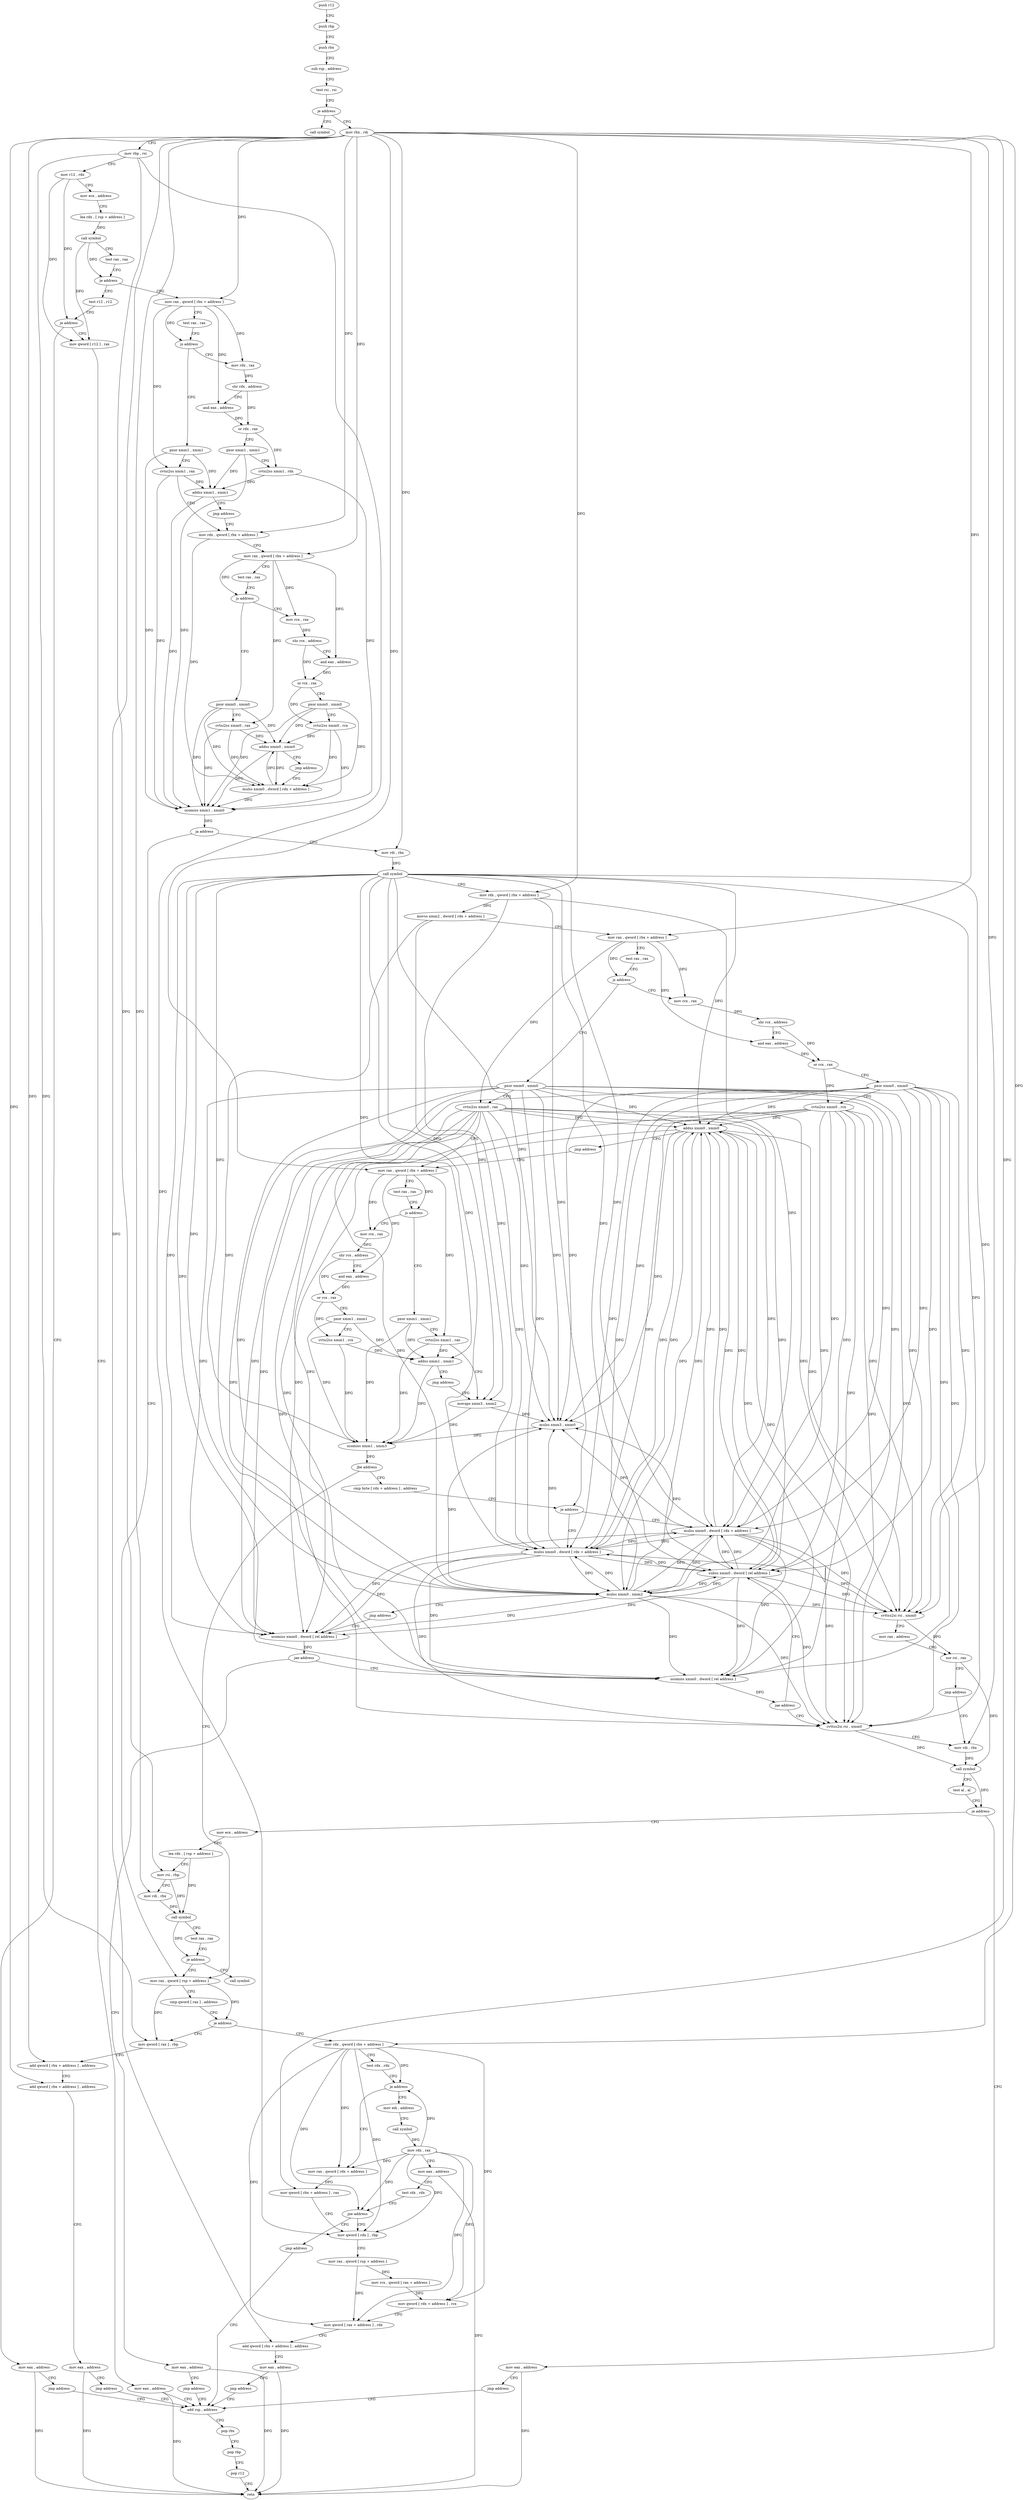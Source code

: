 digraph "func" {
"4278250" [label = "push r12" ]
"4278252" [label = "push rbp" ]
"4278253" [label = "push rbx" ]
"4278254" [label = "sub rsp , address" ]
"4278258" [label = "test rsi , rsi" ]
"4278261" [label = "je address" ]
"4278319" [label = "call symbol" ]
"4278263" [label = "mov rbx , rdi" ]
"4278266" [label = "mov rbp , rsi" ]
"4278269" [label = "mov r12 , rdx" ]
"4278272" [label = "mov ecx , address" ]
"4278277" [label = "lea rdx , [ rsp + address ]" ]
"4278282" [label = "call symbol" ]
"4278287" [label = "test rax , rax" ]
"4278290" [label = "je address" ]
"4278324" [label = "mov rax , qword [ rbx + address ]" ]
"4278292" [label = "test r12 , r12" ]
"4278328" [label = "test rax , rax" ]
"4278331" [label = "js address" ]
"4278449" [label = "mov rdx , rax" ]
"4278333" [label = "pxor xmm1 , xmm1" ]
"4278295" [label = "je address" ]
"4278843" [label = "mov eax , address" ]
"4278301" [label = "mov qword [ r12 ] , rax" ]
"4278452" [label = "shr rdx , address" ]
"4278455" [label = "and eax , address" ]
"4278458" [label = "or rdx , rax" ]
"4278461" [label = "pxor xmm1 , xmm1" ]
"4278465" [label = "cvtsi2ss xmm1 , rdx" ]
"4278470" [label = "addss xmm1 , xmm1" ]
"4278474" [label = "jmp address" ]
"4278342" [label = "mov rdx , qword [ rbx + address ]" ]
"4278337" [label = "cvtsi2ss xmm1 , rax" ]
"4278848" [label = "jmp address" ]
"4278310" [label = "add rsp , address" ]
"4278305" [label = "mov eax , address" ]
"4278346" [label = "mov rax , qword [ rbx + address ]" ]
"4278350" [label = "test rax , rax" ]
"4278353" [label = "js address" ]
"4278479" [label = "mov rcx , rax" ]
"4278355" [label = "pxor xmm0 , xmm0" ]
"4278482" [label = "shr rcx , address" ]
"4278485" [label = "and eax , address" ]
"4278488" [label = "or rcx , rax" ]
"4278491" [label = "pxor xmm0 , xmm0" ]
"4278495" [label = "cvtsi2ss xmm0 , rcx" ]
"4278500" [label = "addss xmm0 , xmm0" ]
"4278504" [label = "jmp address" ]
"4278364" [label = "mulss xmm0 , dword [ rdx + address ]" ]
"4278359" [label = "cvtsi2ss xmm0 , rax" ]
"4278314" [label = "pop rbx" ]
"4278315" [label = "pop rbp" ]
"4278316" [label = "pop r12" ]
"4278318" [label = "retn" ]
"4278369" [label = "ucomiss xmm1 , xmm0" ]
"4278372" [label = "ja address" ]
"4278509" [label = "mov rdi , rbx" ]
"4278378" [label = "mov rax , qword [ rsp + address ]" ]
"4278512" [label = "call symbol" ]
"4278517" [label = "mov rdx , qword [ rbx + address ]" ]
"4278521" [label = "movss xmm2 , dword [ rdx + address ]" ]
"4278526" [label = "mov rax , qword [ rbx + address ]" ]
"4278530" [label = "test rax , rax" ]
"4278533" [label = "js address" ]
"4278683" [label = "mov rcx , rax" ]
"4278539" [label = "pxor xmm0 , xmm0" ]
"4278383" [label = "cmp qword [ rax ] , address" ]
"4278387" [label = "je address" ]
"4278820" [label = "mov qword [ rax ] , rbp" ]
"4278393" [label = "mov rdx , qword [ rbx + address ]" ]
"4278686" [label = "shr rcx , address" ]
"4278689" [label = "and eax , address" ]
"4278692" [label = "or rcx , rax" ]
"4278695" [label = "pxor xmm0 , xmm0" ]
"4278699" [label = "cvtsi2ss xmm0 , rcx" ]
"4278704" [label = "addss xmm0 , xmm0" ]
"4278708" [label = "jmp address" ]
"4278548" [label = "mov rax , qword [ rbx + address ]" ]
"4278543" [label = "cvtsi2ss xmm0 , rax" ]
"4278823" [label = "add qword [ rbx + address ] , address" ]
"4278828" [label = "add qword [ rbx + address ] , address" ]
"4278833" [label = "mov eax , address" ]
"4278838" [label = "jmp address" ]
"4278397" [label = "test rdx , rdx" ]
"4278400" [label = "je address" ]
"4278788" [label = "mov edi , address" ]
"4278406" [label = "mov rax , qword [ rdx + address ]" ]
"4278552" [label = "test rax , rax" ]
"4278555" [label = "js address" ]
"4278713" [label = "mov rcx , rax" ]
"4278561" [label = "pxor xmm1 , xmm1" ]
"4278716" [label = "shr rcx , address" ]
"4278719" [label = "and eax , address" ]
"4278722" [label = "or rcx , rax" ]
"4278725" [label = "pxor xmm1 , xmm1" ]
"4278729" [label = "cvtsi2ss xmm1 , rcx" ]
"4278734" [label = "addss xmm1 , xmm1" ]
"4278738" [label = "jmp address" ]
"4278570" [label = "movaps xmm3 , xmm2" ]
"4278565" [label = "cvtsi2ss xmm1 , rax" ]
"4278793" [label = "call symbol" ]
"4278798" [label = "mov rdx , rax" ]
"4278801" [label = "mov eax , address" ]
"4278806" [label = "test rdx , rdx" ]
"4278809" [label = "jne address" ]
"4278414" [label = "mov qword [ rdx ] , rbp" ]
"4278815" [label = "jmp address" ]
"4278410" [label = "mov qword [ rbx + address ] , rax" ]
"4278573" [label = "mulss xmm3 , xmm0" ]
"4278577" [label = "ucomiss xmm1 , xmm3" ]
"4278580" [label = "jbe address" ]
"4278586" [label = "cmp byte [ rdx + address ] , address" ]
"4278590" [label = "je address" ]
"4278743" [label = "mulss xmm0 , dword [ rdx + address ]" ]
"4278596" [label = "mulss xmm0 , dword [ rdx + address ]" ]
"4278417" [label = "mov rax , qword [ rsp + address ]" ]
"4278422" [label = "mov rcx , qword [ rax + address ]" ]
"4278426" [label = "mov qword [ rdx + address ] , rcx" ]
"4278430" [label = "mov qword [ rax + address ] , rdx" ]
"4278434" [label = "add qword [ rbx + address ] , address" ]
"4278439" [label = "mov eax , address" ]
"4278444" [label = "jmp address" ]
"4278748" [label = "mulss xmm0 , xmm2" ]
"4278752" [label = "jmp address" ]
"4278601" [label = "ucomiss xmm0 , dword [ rel address ]" ]
"4278608" [label = "jae address" ]
"4278853" [label = "mov eax , address" ]
"4278614" [label = "ucomiss xmm0 , dword [ rel address ]" ]
"4278858" [label = "jmp address" ]
"4278621" [label = "jae address" ]
"4278757" [label = "subss xmm0 , dword [ rel address ]" ]
"4278627" [label = "cvttss2si rsi , xmm0" ]
"4278765" [label = "cvttss2si rsi , xmm0" ]
"4278770" [label = "mov rax , address" ]
"4278780" [label = "xor rsi , rax" ]
"4278783" [label = "jmp address" ]
"4278632" [label = "mov rdi , rbx" ]
"4278635" [label = "call symbol" ]
"4278640" [label = "test al , al" ]
"4278642" [label = "je address" ]
"4278863" [label = "mov eax , address" ]
"4278648" [label = "mov ecx , address" ]
"4278868" [label = "jmp address" ]
"4278653" [label = "lea rdx , [ rsp + address ]" ]
"4278658" [label = "mov rsi , rbp" ]
"4278661" [label = "mov rdi , rbx" ]
"4278664" [label = "call symbol" ]
"4278669" [label = "test rax , rax" ]
"4278672" [label = "je address" ]
"4278678" [label = "call symbol" ]
"4278250" -> "4278252" [ label = "CFG" ]
"4278252" -> "4278253" [ label = "CFG" ]
"4278253" -> "4278254" [ label = "CFG" ]
"4278254" -> "4278258" [ label = "CFG" ]
"4278258" -> "4278261" [ label = "CFG" ]
"4278261" -> "4278319" [ label = "CFG" ]
"4278261" -> "4278263" [ label = "CFG" ]
"4278263" -> "4278266" [ label = "CFG" ]
"4278263" -> "4278324" [ label = "DFG" ]
"4278263" -> "4278342" [ label = "DFG" ]
"4278263" -> "4278346" [ label = "DFG" ]
"4278263" -> "4278509" [ label = "DFG" ]
"4278263" -> "4278517" [ label = "DFG" ]
"4278263" -> "4278526" [ label = "DFG" ]
"4278263" -> "4278823" [ label = "DFG" ]
"4278263" -> "4278828" [ label = "DFG" ]
"4278263" -> "4278393" [ label = "DFG" ]
"4278263" -> "4278548" [ label = "DFG" ]
"4278263" -> "4278410" [ label = "DFG" ]
"4278263" -> "4278434" [ label = "DFG" ]
"4278263" -> "4278632" [ label = "DFG" ]
"4278263" -> "4278661" [ label = "DFG" ]
"4278266" -> "4278269" [ label = "CFG" ]
"4278266" -> "4278820" [ label = "DFG" ]
"4278266" -> "4278414" [ label = "DFG" ]
"4278266" -> "4278658" [ label = "DFG" ]
"4278269" -> "4278272" [ label = "CFG" ]
"4278269" -> "4278295" [ label = "DFG" ]
"4278269" -> "4278301" [ label = "DFG" ]
"4278272" -> "4278277" [ label = "CFG" ]
"4278277" -> "4278282" [ label = "DFG" ]
"4278282" -> "4278287" [ label = "CFG" ]
"4278282" -> "4278290" [ label = "DFG" ]
"4278282" -> "4278301" [ label = "DFG" ]
"4278287" -> "4278290" [ label = "CFG" ]
"4278290" -> "4278324" [ label = "CFG" ]
"4278290" -> "4278292" [ label = "CFG" ]
"4278324" -> "4278328" [ label = "CFG" ]
"4278324" -> "4278331" [ label = "DFG" ]
"4278324" -> "4278449" [ label = "DFG" ]
"4278324" -> "4278455" [ label = "DFG" ]
"4278324" -> "4278337" [ label = "DFG" ]
"4278292" -> "4278295" [ label = "CFG" ]
"4278328" -> "4278331" [ label = "CFG" ]
"4278331" -> "4278449" [ label = "CFG" ]
"4278331" -> "4278333" [ label = "CFG" ]
"4278449" -> "4278452" [ label = "DFG" ]
"4278333" -> "4278337" [ label = "CFG" ]
"4278333" -> "4278470" [ label = "DFG" ]
"4278333" -> "4278369" [ label = "DFG" ]
"4278295" -> "4278843" [ label = "CFG" ]
"4278295" -> "4278301" [ label = "CFG" ]
"4278843" -> "4278848" [ label = "CFG" ]
"4278843" -> "4278318" [ label = "DFG" ]
"4278301" -> "4278305" [ label = "CFG" ]
"4278452" -> "4278455" [ label = "CFG" ]
"4278452" -> "4278458" [ label = "DFG" ]
"4278455" -> "4278458" [ label = "DFG" ]
"4278458" -> "4278461" [ label = "CFG" ]
"4278458" -> "4278465" [ label = "DFG" ]
"4278461" -> "4278465" [ label = "CFG" ]
"4278461" -> "4278470" [ label = "DFG" ]
"4278461" -> "4278369" [ label = "DFG" ]
"4278465" -> "4278470" [ label = "DFG" ]
"4278465" -> "4278369" [ label = "DFG" ]
"4278470" -> "4278474" [ label = "CFG" ]
"4278470" -> "4278369" [ label = "DFG" ]
"4278474" -> "4278342" [ label = "CFG" ]
"4278342" -> "4278346" [ label = "CFG" ]
"4278342" -> "4278364" [ label = "DFG" ]
"4278337" -> "4278342" [ label = "CFG" ]
"4278337" -> "4278470" [ label = "DFG" ]
"4278337" -> "4278369" [ label = "DFG" ]
"4278848" -> "4278310" [ label = "CFG" ]
"4278310" -> "4278314" [ label = "CFG" ]
"4278305" -> "4278310" [ label = "CFG" ]
"4278305" -> "4278318" [ label = "DFG" ]
"4278346" -> "4278350" [ label = "CFG" ]
"4278346" -> "4278353" [ label = "DFG" ]
"4278346" -> "4278479" [ label = "DFG" ]
"4278346" -> "4278485" [ label = "DFG" ]
"4278346" -> "4278359" [ label = "DFG" ]
"4278350" -> "4278353" [ label = "CFG" ]
"4278353" -> "4278479" [ label = "CFG" ]
"4278353" -> "4278355" [ label = "CFG" ]
"4278479" -> "4278482" [ label = "DFG" ]
"4278355" -> "4278359" [ label = "CFG" ]
"4278355" -> "4278500" [ label = "DFG" ]
"4278355" -> "4278364" [ label = "DFG" ]
"4278355" -> "4278369" [ label = "DFG" ]
"4278482" -> "4278485" [ label = "CFG" ]
"4278482" -> "4278488" [ label = "DFG" ]
"4278485" -> "4278488" [ label = "DFG" ]
"4278488" -> "4278491" [ label = "CFG" ]
"4278488" -> "4278495" [ label = "DFG" ]
"4278491" -> "4278495" [ label = "CFG" ]
"4278491" -> "4278500" [ label = "DFG" ]
"4278491" -> "4278364" [ label = "DFG" ]
"4278491" -> "4278369" [ label = "DFG" ]
"4278495" -> "4278500" [ label = "DFG" ]
"4278495" -> "4278364" [ label = "DFG" ]
"4278495" -> "4278369" [ label = "DFG" ]
"4278500" -> "4278504" [ label = "CFG" ]
"4278500" -> "4278364" [ label = "DFG" ]
"4278500" -> "4278369" [ label = "DFG" ]
"4278504" -> "4278364" [ label = "CFG" ]
"4278364" -> "4278369" [ label = "DFG" ]
"4278364" -> "4278500" [ label = "DFG" ]
"4278359" -> "4278364" [ label = "DFG" ]
"4278359" -> "4278500" [ label = "DFG" ]
"4278359" -> "4278369" [ label = "DFG" ]
"4278314" -> "4278315" [ label = "CFG" ]
"4278315" -> "4278316" [ label = "CFG" ]
"4278316" -> "4278318" [ label = "CFG" ]
"4278369" -> "4278372" [ label = "DFG" ]
"4278372" -> "4278509" [ label = "CFG" ]
"4278372" -> "4278378" [ label = "CFG" ]
"4278509" -> "4278512" [ label = "DFG" ]
"4278378" -> "4278383" [ label = "CFG" ]
"4278378" -> "4278387" [ label = "DFG" ]
"4278378" -> "4278820" [ label = "DFG" ]
"4278512" -> "4278517" [ label = "CFG" ]
"4278512" -> "4278704" [ label = "DFG" ]
"4278512" -> "4278573" [ label = "DFG" ]
"4278512" -> "4278743" [ label = "DFG" ]
"4278512" -> "4278748" [ label = "DFG" ]
"4278512" -> "4278596" [ label = "DFG" ]
"4278512" -> "4278601" [ label = "DFG" ]
"4278512" -> "4278614" [ label = "DFG" ]
"4278512" -> "4278757" [ label = "DFG" ]
"4278512" -> "4278765" [ label = "DFG" ]
"4278512" -> "4278627" [ label = "DFG" ]
"4278512" -> "4278734" [ label = "DFG" ]
"4278512" -> "4278577" [ label = "DFG" ]
"4278512" -> "4278570" [ label = "DFG" ]
"4278517" -> "4278521" [ label = "DFG" ]
"4278517" -> "4278590" [ label = "DFG" ]
"4278517" -> "4278743" [ label = "DFG" ]
"4278517" -> "4278596" [ label = "DFG" ]
"4278521" -> "4278526" [ label = "CFG" ]
"4278521" -> "4278570" [ label = "DFG" ]
"4278521" -> "4278748" [ label = "DFG" ]
"4278526" -> "4278530" [ label = "CFG" ]
"4278526" -> "4278533" [ label = "DFG" ]
"4278526" -> "4278683" [ label = "DFG" ]
"4278526" -> "4278689" [ label = "DFG" ]
"4278526" -> "4278543" [ label = "DFG" ]
"4278530" -> "4278533" [ label = "CFG" ]
"4278533" -> "4278683" [ label = "CFG" ]
"4278533" -> "4278539" [ label = "CFG" ]
"4278683" -> "4278686" [ label = "DFG" ]
"4278539" -> "4278543" [ label = "CFG" ]
"4278539" -> "4278704" [ label = "DFG" ]
"4278539" -> "4278573" [ label = "DFG" ]
"4278539" -> "4278743" [ label = "DFG" ]
"4278539" -> "4278748" [ label = "DFG" ]
"4278539" -> "4278596" [ label = "DFG" ]
"4278539" -> "4278601" [ label = "DFG" ]
"4278539" -> "4278614" [ label = "DFG" ]
"4278539" -> "4278757" [ label = "DFG" ]
"4278539" -> "4278765" [ label = "DFG" ]
"4278539" -> "4278627" [ label = "DFG" ]
"4278383" -> "4278387" [ label = "CFG" ]
"4278387" -> "4278820" [ label = "CFG" ]
"4278387" -> "4278393" [ label = "CFG" ]
"4278820" -> "4278823" [ label = "CFG" ]
"4278393" -> "4278397" [ label = "CFG" ]
"4278393" -> "4278400" [ label = "DFG" ]
"4278393" -> "4278809" [ label = "DFG" ]
"4278393" -> "4278406" [ label = "DFG" ]
"4278393" -> "4278414" [ label = "DFG" ]
"4278393" -> "4278426" [ label = "DFG" ]
"4278393" -> "4278430" [ label = "DFG" ]
"4278686" -> "4278689" [ label = "CFG" ]
"4278686" -> "4278692" [ label = "DFG" ]
"4278689" -> "4278692" [ label = "DFG" ]
"4278692" -> "4278695" [ label = "CFG" ]
"4278692" -> "4278699" [ label = "DFG" ]
"4278695" -> "4278699" [ label = "CFG" ]
"4278695" -> "4278704" [ label = "DFG" ]
"4278695" -> "4278573" [ label = "DFG" ]
"4278695" -> "4278743" [ label = "DFG" ]
"4278695" -> "4278748" [ label = "DFG" ]
"4278695" -> "4278596" [ label = "DFG" ]
"4278695" -> "4278601" [ label = "DFG" ]
"4278695" -> "4278614" [ label = "DFG" ]
"4278695" -> "4278757" [ label = "DFG" ]
"4278695" -> "4278765" [ label = "DFG" ]
"4278695" -> "4278627" [ label = "DFG" ]
"4278699" -> "4278704" [ label = "DFG" ]
"4278699" -> "4278573" [ label = "DFG" ]
"4278699" -> "4278743" [ label = "DFG" ]
"4278699" -> "4278748" [ label = "DFG" ]
"4278699" -> "4278596" [ label = "DFG" ]
"4278699" -> "4278601" [ label = "DFG" ]
"4278699" -> "4278614" [ label = "DFG" ]
"4278699" -> "4278757" [ label = "DFG" ]
"4278699" -> "4278765" [ label = "DFG" ]
"4278699" -> "4278627" [ label = "DFG" ]
"4278704" -> "4278708" [ label = "CFG" ]
"4278704" -> "4278573" [ label = "DFG" ]
"4278704" -> "4278743" [ label = "DFG" ]
"4278704" -> "4278748" [ label = "DFG" ]
"4278704" -> "4278596" [ label = "DFG" ]
"4278704" -> "4278601" [ label = "DFG" ]
"4278704" -> "4278614" [ label = "DFG" ]
"4278704" -> "4278757" [ label = "DFG" ]
"4278704" -> "4278765" [ label = "DFG" ]
"4278704" -> "4278627" [ label = "DFG" ]
"4278708" -> "4278548" [ label = "CFG" ]
"4278548" -> "4278552" [ label = "CFG" ]
"4278548" -> "4278555" [ label = "DFG" ]
"4278548" -> "4278713" [ label = "DFG" ]
"4278548" -> "4278719" [ label = "DFG" ]
"4278548" -> "4278565" [ label = "DFG" ]
"4278543" -> "4278548" [ label = "CFG" ]
"4278543" -> "4278704" [ label = "DFG" ]
"4278543" -> "4278573" [ label = "DFG" ]
"4278543" -> "4278743" [ label = "DFG" ]
"4278543" -> "4278748" [ label = "DFG" ]
"4278543" -> "4278596" [ label = "DFG" ]
"4278543" -> "4278601" [ label = "DFG" ]
"4278543" -> "4278614" [ label = "DFG" ]
"4278543" -> "4278757" [ label = "DFG" ]
"4278543" -> "4278765" [ label = "DFG" ]
"4278543" -> "4278627" [ label = "DFG" ]
"4278823" -> "4278828" [ label = "CFG" ]
"4278828" -> "4278833" [ label = "CFG" ]
"4278833" -> "4278838" [ label = "CFG" ]
"4278833" -> "4278318" [ label = "DFG" ]
"4278838" -> "4278310" [ label = "CFG" ]
"4278397" -> "4278400" [ label = "CFG" ]
"4278400" -> "4278788" [ label = "CFG" ]
"4278400" -> "4278406" [ label = "CFG" ]
"4278788" -> "4278793" [ label = "CFG" ]
"4278406" -> "4278410" [ label = "DFG" ]
"4278552" -> "4278555" [ label = "CFG" ]
"4278555" -> "4278713" [ label = "CFG" ]
"4278555" -> "4278561" [ label = "CFG" ]
"4278713" -> "4278716" [ label = "DFG" ]
"4278561" -> "4278565" [ label = "CFG" ]
"4278561" -> "4278734" [ label = "DFG" ]
"4278561" -> "4278577" [ label = "DFG" ]
"4278716" -> "4278719" [ label = "CFG" ]
"4278716" -> "4278722" [ label = "DFG" ]
"4278719" -> "4278722" [ label = "DFG" ]
"4278722" -> "4278725" [ label = "CFG" ]
"4278722" -> "4278729" [ label = "DFG" ]
"4278725" -> "4278729" [ label = "CFG" ]
"4278725" -> "4278734" [ label = "DFG" ]
"4278725" -> "4278577" [ label = "DFG" ]
"4278729" -> "4278734" [ label = "DFG" ]
"4278729" -> "4278577" [ label = "DFG" ]
"4278734" -> "4278738" [ label = "CFG" ]
"4278734" -> "4278577" [ label = "DFG" ]
"4278738" -> "4278570" [ label = "CFG" ]
"4278570" -> "4278573" [ label = "DFG" ]
"4278570" -> "4278577" [ label = "DFG" ]
"4278565" -> "4278570" [ label = "CFG" ]
"4278565" -> "4278734" [ label = "DFG" ]
"4278565" -> "4278577" [ label = "DFG" ]
"4278793" -> "4278798" [ label = "DFG" ]
"4278798" -> "4278801" [ label = "CFG" ]
"4278798" -> "4278400" [ label = "DFG" ]
"4278798" -> "4278809" [ label = "DFG" ]
"4278798" -> "4278406" [ label = "DFG" ]
"4278798" -> "4278414" [ label = "DFG" ]
"4278798" -> "4278426" [ label = "DFG" ]
"4278798" -> "4278430" [ label = "DFG" ]
"4278801" -> "4278806" [ label = "CFG" ]
"4278801" -> "4278318" [ label = "DFG" ]
"4278806" -> "4278809" [ label = "CFG" ]
"4278809" -> "4278414" [ label = "CFG" ]
"4278809" -> "4278815" [ label = "CFG" ]
"4278414" -> "4278417" [ label = "CFG" ]
"4278815" -> "4278310" [ label = "CFG" ]
"4278410" -> "4278414" [ label = "CFG" ]
"4278573" -> "4278577" [ label = "DFG" ]
"4278577" -> "4278580" [ label = "DFG" ]
"4278580" -> "4278378" [ label = "CFG" ]
"4278580" -> "4278586" [ label = "CFG" ]
"4278586" -> "4278590" [ label = "CFG" ]
"4278590" -> "4278743" [ label = "CFG" ]
"4278590" -> "4278596" [ label = "CFG" ]
"4278743" -> "4278748" [ label = "DFG" ]
"4278743" -> "4278704" [ label = "DFG" ]
"4278743" -> "4278573" [ label = "DFG" ]
"4278743" -> "4278596" [ label = "DFG" ]
"4278743" -> "4278601" [ label = "DFG" ]
"4278743" -> "4278614" [ label = "DFG" ]
"4278743" -> "4278757" [ label = "DFG" ]
"4278743" -> "4278765" [ label = "DFG" ]
"4278743" -> "4278627" [ label = "DFG" ]
"4278596" -> "4278601" [ label = "DFG" ]
"4278596" -> "4278704" [ label = "DFG" ]
"4278596" -> "4278573" [ label = "DFG" ]
"4278596" -> "4278743" [ label = "DFG" ]
"4278596" -> "4278748" [ label = "DFG" ]
"4278596" -> "4278614" [ label = "DFG" ]
"4278596" -> "4278757" [ label = "DFG" ]
"4278596" -> "4278765" [ label = "DFG" ]
"4278596" -> "4278627" [ label = "DFG" ]
"4278417" -> "4278422" [ label = "DFG" ]
"4278417" -> "4278430" [ label = "DFG" ]
"4278422" -> "4278426" [ label = "DFG" ]
"4278426" -> "4278430" [ label = "CFG" ]
"4278430" -> "4278434" [ label = "CFG" ]
"4278434" -> "4278439" [ label = "CFG" ]
"4278439" -> "4278444" [ label = "CFG" ]
"4278439" -> "4278318" [ label = "DFG" ]
"4278444" -> "4278310" [ label = "CFG" ]
"4278748" -> "4278752" [ label = "CFG" ]
"4278748" -> "4278704" [ label = "DFG" ]
"4278748" -> "4278573" [ label = "DFG" ]
"4278748" -> "4278743" [ label = "DFG" ]
"4278748" -> "4278596" [ label = "DFG" ]
"4278748" -> "4278601" [ label = "DFG" ]
"4278748" -> "4278614" [ label = "DFG" ]
"4278748" -> "4278757" [ label = "DFG" ]
"4278748" -> "4278765" [ label = "DFG" ]
"4278748" -> "4278627" [ label = "DFG" ]
"4278752" -> "4278601" [ label = "CFG" ]
"4278601" -> "4278608" [ label = "DFG" ]
"4278608" -> "4278853" [ label = "CFG" ]
"4278608" -> "4278614" [ label = "CFG" ]
"4278853" -> "4278858" [ label = "CFG" ]
"4278853" -> "4278318" [ label = "DFG" ]
"4278614" -> "4278621" [ label = "DFG" ]
"4278858" -> "4278310" [ label = "CFG" ]
"4278621" -> "4278757" [ label = "CFG" ]
"4278621" -> "4278627" [ label = "CFG" ]
"4278757" -> "4278765" [ label = "DFG" ]
"4278757" -> "4278704" [ label = "DFG" ]
"4278757" -> "4278573" [ label = "DFG" ]
"4278757" -> "4278601" [ label = "DFG" ]
"4278757" -> "4278614" [ label = "DFG" ]
"4278757" -> "4278743" [ label = "DFG" ]
"4278757" -> "4278748" [ label = "DFG" ]
"4278757" -> "4278596" [ label = "DFG" ]
"4278757" -> "4278627" [ label = "DFG" ]
"4278627" -> "4278632" [ label = "CFG" ]
"4278627" -> "4278635" [ label = "DFG" ]
"4278765" -> "4278770" [ label = "CFG" ]
"4278765" -> "4278780" [ label = "DFG" ]
"4278770" -> "4278780" [ label = "CFG" ]
"4278780" -> "4278783" [ label = "CFG" ]
"4278780" -> "4278635" [ label = "DFG" ]
"4278783" -> "4278632" [ label = "CFG" ]
"4278632" -> "4278635" [ label = "DFG" ]
"4278635" -> "4278640" [ label = "CFG" ]
"4278635" -> "4278642" [ label = "DFG" ]
"4278640" -> "4278642" [ label = "CFG" ]
"4278642" -> "4278863" [ label = "CFG" ]
"4278642" -> "4278648" [ label = "CFG" ]
"4278863" -> "4278868" [ label = "CFG" ]
"4278863" -> "4278318" [ label = "DFG" ]
"4278648" -> "4278653" [ label = "CFG" ]
"4278868" -> "4278310" [ label = "CFG" ]
"4278653" -> "4278658" [ label = "CFG" ]
"4278653" -> "4278664" [ label = "DFG" ]
"4278658" -> "4278661" [ label = "CFG" ]
"4278658" -> "4278664" [ label = "DFG" ]
"4278661" -> "4278664" [ label = "DFG" ]
"4278664" -> "4278669" [ label = "CFG" ]
"4278664" -> "4278672" [ label = "DFG" ]
"4278669" -> "4278672" [ label = "CFG" ]
"4278672" -> "4278378" [ label = "CFG" ]
"4278672" -> "4278678" [ label = "CFG" ]
}
